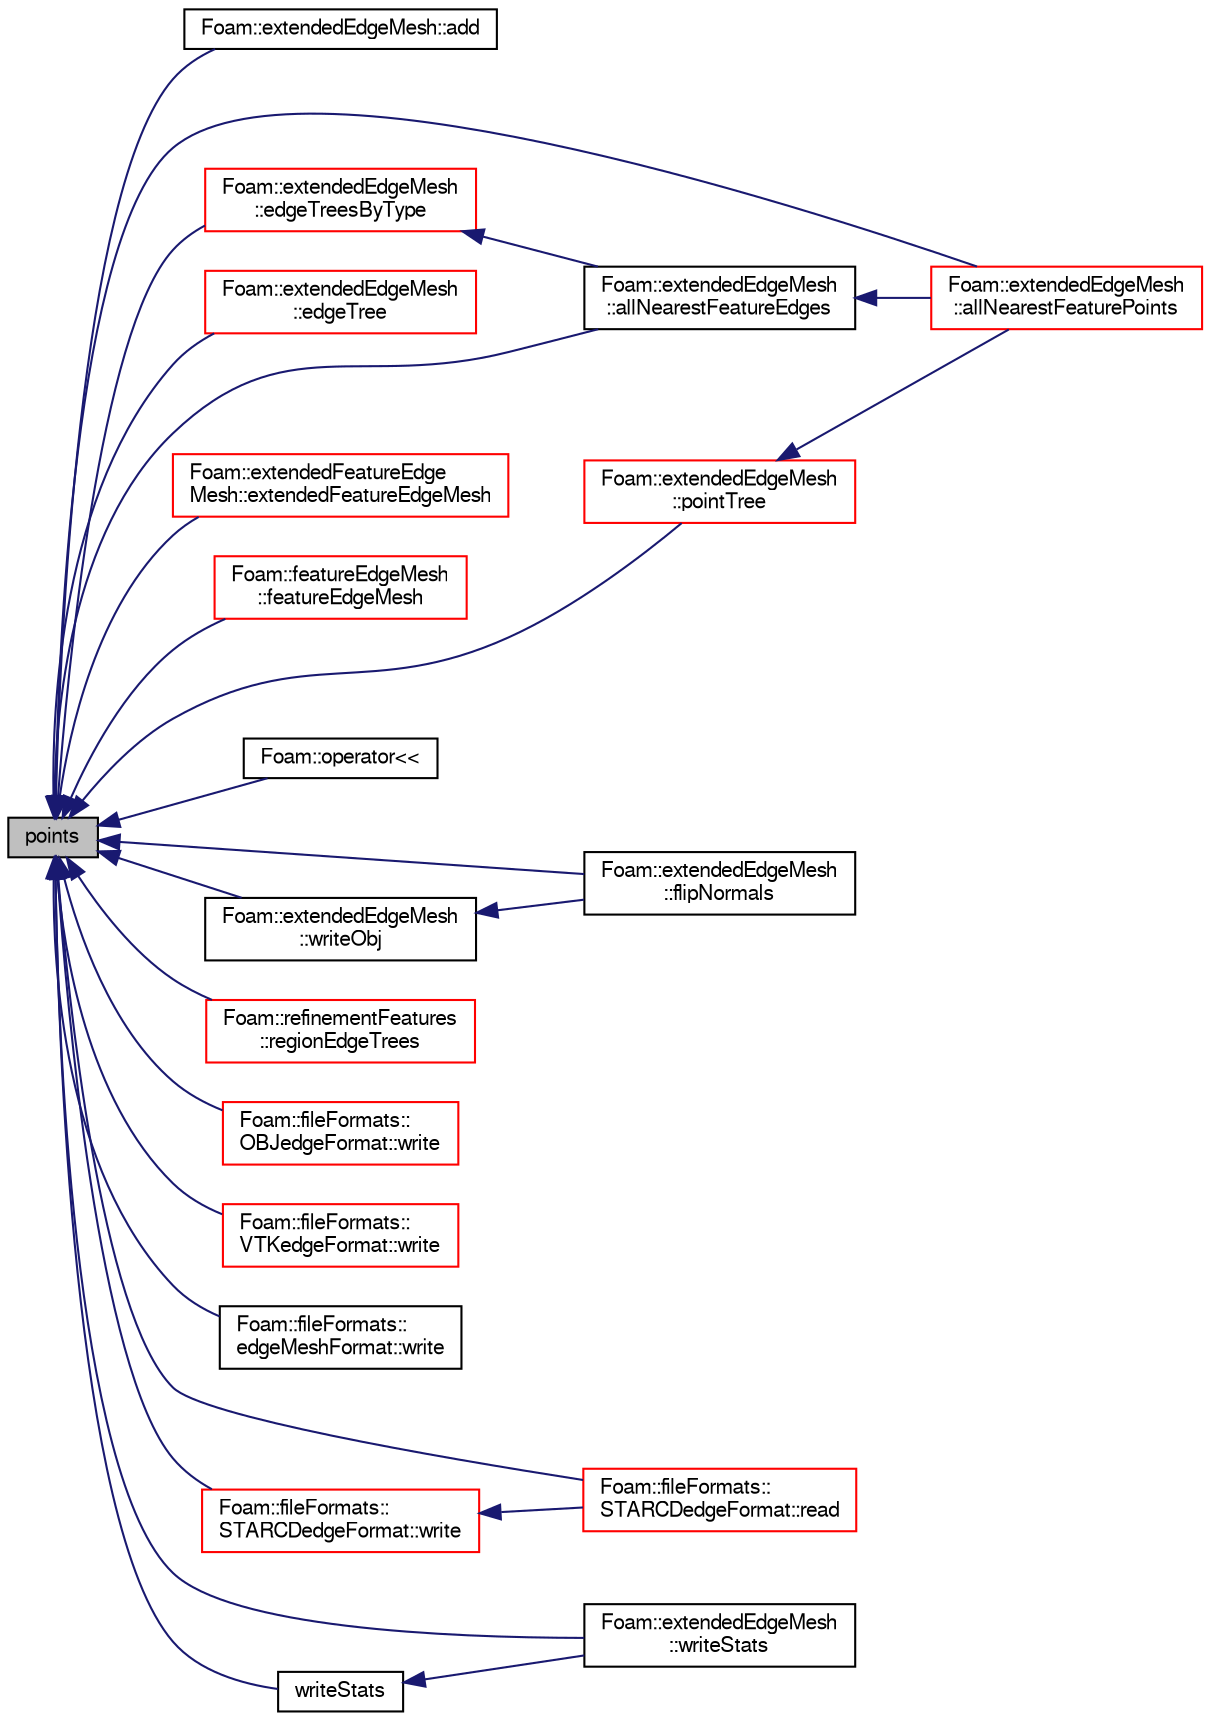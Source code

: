 digraph "points"
{
  bgcolor="transparent";
  edge [fontname="FreeSans",fontsize="10",labelfontname="FreeSans",labelfontsize="10"];
  node [fontname="FreeSans",fontsize="10",shape=record];
  rankdir="LR";
  Node655 [label="points",height=0.2,width=0.4,color="black", fillcolor="grey75", style="filled", fontcolor="black"];
  Node655 -> Node656 [dir="back",color="midnightblue",fontsize="10",style="solid",fontname="FreeSans"];
  Node656 [label="Foam::extendedEdgeMesh::add",height=0.2,width=0.4,color="black",URL="$a21786.html#af07e0aa40a7a71b92a74dd6b77a44ad3",tooltip="Add extendedEdgeMesh. No filtering of duplicates. "];
  Node655 -> Node657 [dir="back",color="midnightblue",fontsize="10",style="solid",fontname="FreeSans"];
  Node657 [label="Foam::extendedEdgeMesh\l::allNearestFeatureEdges",height=0.2,width=0.4,color="black",URL="$a21786.html#ad565473714b81c35a16d8bf059101ea7",tooltip="Find all the feature edges within searchDistSqr of sample. "];
  Node657 -> Node658 [dir="back",color="midnightblue",fontsize="10",style="solid",fontname="FreeSans"];
  Node658 [label="Foam::extendedEdgeMesh\l::allNearestFeaturePoints",height=0.2,width=0.4,color="red",URL="$a21786.html#a3d27f2ecec0771445021daad5c682975",tooltip="Find all the feature points within searchDistSqr of sample. "];
  Node655 -> Node658 [dir="back",color="midnightblue",fontsize="10",style="solid",fontname="FreeSans"];
  Node655 -> Node661 [dir="back",color="midnightblue",fontsize="10",style="solid",fontname="FreeSans"];
  Node661 [label="Foam::extendedEdgeMesh\l::edgeTree",height=0.2,width=0.4,color="red",URL="$a21786.html#a35b8d766fd06e5d629b382b37f071d47",tooltip="Demand driven construction of octree for boundary edges. "];
  Node655 -> Node667 [dir="back",color="midnightblue",fontsize="10",style="solid",fontname="FreeSans"];
  Node667 [label="Foam::extendedEdgeMesh\l::edgeTreesByType",height=0.2,width=0.4,color="red",URL="$a21786.html#afa97552d0c5faeb838d8dea82fded8ea",tooltip="Demand driven construction of octree for boundary edges by type. "];
  Node667 -> Node657 [dir="back",color="midnightblue",fontsize="10",style="solid",fontname="FreeSans"];
  Node655 -> Node668 [dir="back",color="midnightblue",fontsize="10",style="solid",fontname="FreeSans"];
  Node668 [label="Foam::extendedFeatureEdge\lMesh::extendedFeatureEdgeMesh",height=0.2,width=0.4,color="red",URL="$a21794.html#a6adc759f54c663e50dd82d3820540d57",tooltip="Construct (read) given an IOobject. "];
  Node655 -> Node670 [dir="back",color="midnightblue",fontsize="10",style="solid",fontname="FreeSans"];
  Node670 [label="Foam::featureEdgeMesh\l::featureEdgeMesh",height=0.2,width=0.4,color="red",URL="$a21798.html#a7a53d15d141d0e33f9a731001cef160d",tooltip="Construct (read) given an IOobject. "];
  Node655 -> Node672 [dir="back",color="midnightblue",fontsize="10",style="solid",fontname="FreeSans"];
  Node672 [label="Foam::extendedEdgeMesh\l::flipNormals",height=0.2,width=0.4,color="black",URL="$a21786.html#ace7a4ec5b5de12179b1d4194ea408066",tooltip="Flip normals. All concave become convex, all internal external. "];
  Node655 -> Node673 [dir="back",color="midnightblue",fontsize="10",style="solid",fontname="FreeSans"];
  Node673 [label="Foam::operator\<\<",height=0.2,width=0.4,color="black",URL="$a21124.html#a66f7aa59f430075ea8010a08b9e86b91"];
  Node655 -> Node674 [dir="back",color="midnightblue",fontsize="10",style="solid",fontname="FreeSans"];
  Node674 [label="Foam::extendedEdgeMesh\l::pointTree",height=0.2,width=0.4,color="red",URL="$a21786.html#ae27981ad458811ae4bd359d382089130",tooltip="Demand driven construction of octree for feature points. "];
  Node674 -> Node658 [dir="back",color="midnightblue",fontsize="10",style="solid",fontname="FreeSans"];
  Node655 -> Node675 [dir="back",color="midnightblue",fontsize="10",style="solid",fontname="FreeSans"];
  Node675 [label="Foam::fileFormats::\lSTARCDedgeFormat::read",height=0.2,width=0.4,color="red",URL="$a21778.html#a464ebd67acbdff0014d4dae69e3ec4be",tooltip="Read from file. "];
  Node655 -> Node678 [dir="back",color="midnightblue",fontsize="10",style="solid",fontname="FreeSans"];
  Node678 [label="Foam::refinementFeatures\l::regionEdgeTrees",height=0.2,width=0.4,color="red",URL="$a24682.html#a8b10e1c25153aef632c6fea885ce9bf0"];
  Node655 -> Node685 [dir="back",color="midnightblue",fontsize="10",style="solid",fontname="FreeSans"];
  Node685 [label="Foam::fileFormats::\lOBJedgeFormat::write",height=0.2,width=0.4,color="red",URL="$a21774.html#ac93279b51e2eb12dc1a54daf46bbca98",tooltip="Write surface mesh components by proxy. "];
  Node655 -> Node689 [dir="back",color="midnightblue",fontsize="10",style="solid",fontname="FreeSans"];
  Node689 [label="Foam::fileFormats::\lVTKedgeFormat::write",height=0.2,width=0.4,color="red",URL="$a21782.html#ac93279b51e2eb12dc1a54daf46bbca98",tooltip="Write surface mesh components by proxy. "];
  Node655 -> Node694 [dir="back",color="midnightblue",fontsize="10",style="solid",fontname="FreeSans"];
  Node694 [label="Foam::fileFormats::\ledgeMeshFormat::write",height=0.2,width=0.4,color="black",URL="$a21758.html#ac93279b51e2eb12dc1a54daf46bbca98",tooltip="Write edgeMesh with a mimicked IOobject header. "];
  Node655 -> Node695 [dir="back",color="midnightblue",fontsize="10",style="solid",fontname="FreeSans"];
  Node695 [label="Foam::fileFormats::\lSTARCDedgeFormat::write",height=0.2,width=0.4,color="red",URL="$a21778.html#ac93279b51e2eb12dc1a54daf46bbca98",tooltip="Write edge mesh. "];
  Node695 -> Node675 [dir="back",color="midnightblue",fontsize="10",style="solid",fontname="FreeSans"];
  Node655 -> Node697 [dir="back",color="midnightblue",fontsize="10",style="solid",fontname="FreeSans"];
  Node697 [label="Foam::extendedEdgeMesh\l::writeObj",height=0.2,width=0.4,color="black",URL="$a21786.html#a81e25c45a7e31bcf17e51a2b3ddf2efe",tooltip="Write all components of the extendedEdgeMesh as obj files. "];
  Node697 -> Node672 [dir="back",color="midnightblue",fontsize="10",style="solid",fontname="FreeSans"];
  Node655 -> Node698 [dir="back",color="midnightblue",fontsize="10",style="solid",fontname="FreeSans"];
  Node698 [label="writeStats",height=0.2,width=0.4,color="black",URL="$a21754.html#a9dcc5076c83a26b069fbc8106a14c7ec"];
  Node698 -> Node699 [dir="back",color="midnightblue",fontsize="10",style="solid",fontname="FreeSans"];
  Node699 [label="Foam::extendedEdgeMesh\l::writeStats",height=0.2,width=0.4,color="black",URL="$a21786.html#abcdb99a5c0073642de36f2a8b03e92c2",tooltip="Dump some information. "];
  Node655 -> Node699 [dir="back",color="midnightblue",fontsize="10",style="solid",fontname="FreeSans"];
}
